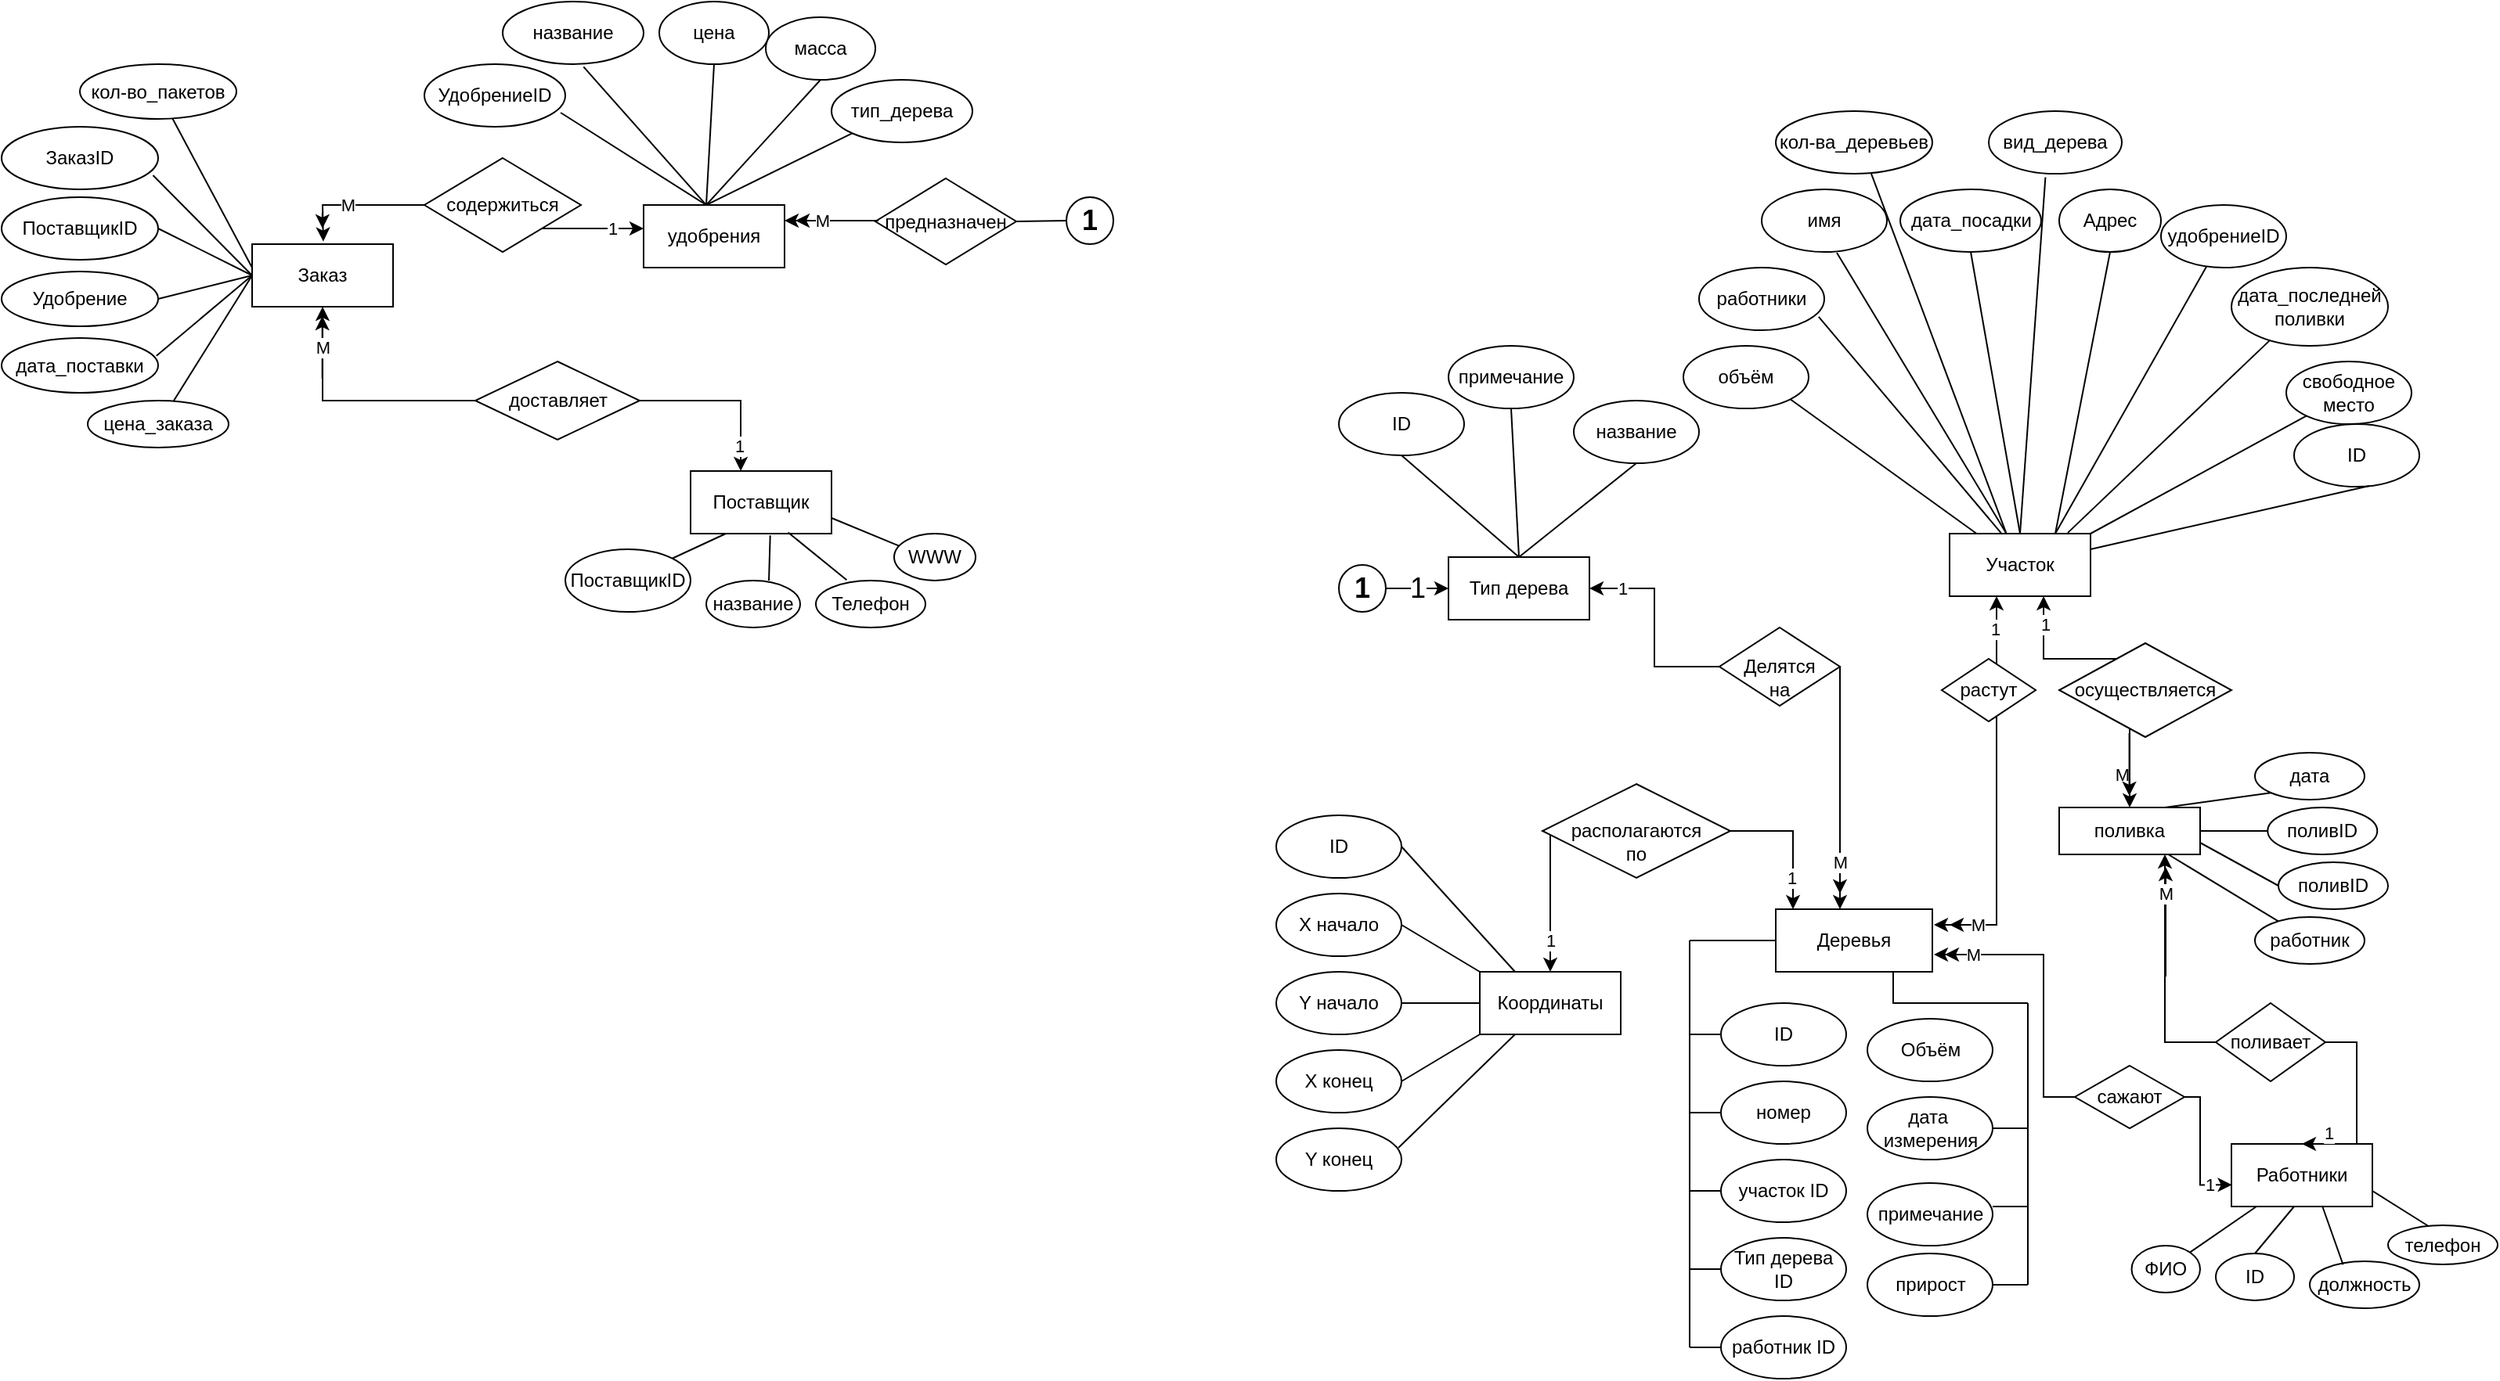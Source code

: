 <mxfile version="20.3.0" type="device"><diagram id="pQHki1JQrVEw2MxdKuMq" name="Страница 1"><mxGraphModel dx="3715" dy="2627" grid="1" gridSize="10" guides="1" tooltips="1" connect="1" arrows="1" fold="1" page="1" pageScale="1" pageWidth="827" pageHeight="1169" math="0" shadow="0"><root><mxCell id="0"/><mxCell id="1" parent="0"/><mxCell id="V11re3WxquBtGkc3StzP-1" value="Участок" style="rounded=0;whiteSpace=wrap;html=1;" parent="1" vertex="1"><mxGeometry x="454" y="-770" width="90" height="40" as="geometry"/></mxCell><mxCell id="V11re3WxquBtGkc3StzP-2" value="Деревья" style="rounded=0;whiteSpace=wrap;html=1;" parent="1" vertex="1"><mxGeometry x="343" y="-530" width="100" height="40" as="geometry"/></mxCell><mxCell id="V11re3WxquBtGkc3StzP-3" value="Работники" style="rounded=0;whiteSpace=wrap;html=1;" parent="1" vertex="1"><mxGeometry x="634" y="-380" width="90" height="40" as="geometry"/></mxCell><mxCell id="V11re3WxquBtGkc3StzP-5" value="Тип дерева" style="rounded=0;whiteSpace=wrap;html=1;" parent="1" vertex="1"><mxGeometry x="134" y="-755" width="90" height="40" as="geometry"/></mxCell><mxCell id="V11re3WxquBtGkc3StzP-6" value="Координаты" style="rounded=0;whiteSpace=wrap;html=1;" parent="1" vertex="1"><mxGeometry x="154" y="-490" width="90" height="40" as="geometry"/></mxCell><mxCell id="V11re3WxquBtGkc3StzP-7" value="ID" style="ellipse;whiteSpace=wrap;html=1;" parent="1" vertex="1"><mxGeometry x="64" y="-860" width="80" height="40" as="geometry"/></mxCell><mxCell id="V11re3WxquBtGkc3StzP-9" value="название" style="ellipse;whiteSpace=wrap;html=1;" parent="1" vertex="1"><mxGeometry x="214" y="-855" width="80" height="40" as="geometry"/></mxCell><mxCell id="V11re3WxquBtGkc3StzP-10" value="примечание" style="ellipse;whiteSpace=wrap;html=1;" parent="1" vertex="1"><mxGeometry x="134" y="-890" width="80" height="40" as="geometry"/></mxCell><mxCell id="V11re3WxquBtGkc3StzP-11" value="X конец" style="ellipse;whiteSpace=wrap;html=1;" parent="1" vertex="1"><mxGeometry x="24" y="-440" width="80" height="40" as="geometry"/></mxCell><mxCell id="V11re3WxquBtGkc3StzP-12" value="Y начало" style="ellipse;whiteSpace=wrap;html=1;" parent="1" vertex="1"><mxGeometry x="24" y="-490" width="80" height="40" as="geometry"/></mxCell><mxCell id="V11re3WxquBtGkc3StzP-13" value="X начало" style="ellipse;whiteSpace=wrap;html=1;" parent="1" vertex="1"><mxGeometry x="24" y="-540" width="80" height="40" as="geometry"/></mxCell><mxCell id="V11re3WxquBtGkc3StzP-14" value="ID" style="ellipse;whiteSpace=wrap;html=1;" parent="1" vertex="1"><mxGeometry x="24" y="-590" width="80" height="40" as="geometry"/></mxCell><mxCell id="V11re3WxquBtGkc3StzP-15" value="Y конец" style="ellipse;whiteSpace=wrap;html=1;" parent="1" vertex="1"><mxGeometry x="24" y="-390" width="80" height="40" as="geometry"/></mxCell><mxCell id="V11re3WxquBtGkc3StzP-16" value="ID" style="ellipse;whiteSpace=wrap;html=1;" parent="1" vertex="1"><mxGeometry x="308" y="-470" width="80" height="40" as="geometry"/></mxCell><mxCell id="V11re3WxquBtGkc3StzP-17" value="номер" style="ellipse;whiteSpace=wrap;html=1;" parent="1" vertex="1"><mxGeometry x="308" y="-420" width="80" height="40" as="geometry"/></mxCell><mxCell id="V11re3WxquBtGkc3StzP-18" value="участок ID" style="ellipse;whiteSpace=wrap;html=1;" parent="1" vertex="1"><mxGeometry x="308" y="-370" width="80" height="40" as="geometry"/></mxCell><mxCell id="V11re3WxquBtGkc3StzP-19" value="Тип дерева&lt;br&gt;ID" style="ellipse;whiteSpace=wrap;html=1;" parent="1" vertex="1"><mxGeometry x="308" y="-320" width="80" height="40" as="geometry"/></mxCell><mxCell id="V11re3WxquBtGkc3StzP-20" value="работник ID" style="ellipse;whiteSpace=wrap;html=1;" parent="1" vertex="1"><mxGeometry x="308" y="-270" width="80" height="40" as="geometry"/></mxCell><mxCell id="V11re3WxquBtGkc3StzP-21" value="Объём" style="ellipse;whiteSpace=wrap;html=1;" parent="1" vertex="1"><mxGeometry x="401.5" y="-460" width="80" height="40" as="geometry"/></mxCell><mxCell id="V11re3WxquBtGkc3StzP-22" value="дата&amp;nbsp;&lt;br&gt;измерения" style="ellipse;whiteSpace=wrap;html=1;" parent="1" vertex="1"><mxGeometry x="401.5" y="-410" width="80" height="40" as="geometry"/></mxCell><mxCell id="V11re3WxquBtGkc3StzP-24" value="прирост" style="ellipse;whiteSpace=wrap;html=1;" parent="1" vertex="1"><mxGeometry x="401.5" y="-310" width="80" height="40" as="geometry"/></mxCell><mxCell id="V11re3WxquBtGkc3StzP-25" value="примечание" style="ellipse;whiteSpace=wrap;html=1;" parent="1" vertex="1"><mxGeometry x="401.5" y="-355" width="80" height="40" as="geometry"/></mxCell><mxCell id="V11re3WxquBtGkc3StzP-26" value="ID" style="ellipse;whiteSpace=wrap;html=1;" parent="1" vertex="1"><mxGeometry x="674" y="-840" width="80" height="40" as="geometry"/></mxCell><mxCell id="V11re3WxquBtGkc3StzP-27" value="имя&lt;span style=&quot;color: rgba(0, 0, 0, 0); font-family: monospace; font-size: 0px; text-align: start;&quot;&gt;%3CmxGraphModel%3E%3Croot%3E%3CmxCell%20id%3D%220%22%2F%3E%3CmxCell%20id%3D%221%22%20parent%3D%220%22%2F%3E%3CmxCell%20id%3D%222%22%20value%3D%22%D0%BD%D0%B0%D0%B7%D0%B2%D0%B0%D0%BD%D0%B8%D0%B5%22%20style%3D%22ellipse%3BwhiteSpace%3Dwrap%3Bhtml%3D1%3B%22%20vertex%3D%221%22%20parent%3D%221%22%3E%3CmxGeometry%20x%3D%22-30%22%20y%3D%22130%22%20width%3D%2280%22%20height%3D%2240%22%20as%3D%22geometry%22%2F%3E%3C%2FmxCell%3E%3C%2Froot%3E%3C%2FmxGraphModel%3E&lt;/span&gt;" style="ellipse;whiteSpace=wrap;html=1;" parent="1" vertex="1"><mxGeometry x="334" y="-990" width="80" height="40" as="geometry"/></mxCell><mxCell id="V11re3WxquBtGkc3StzP-28" value="Адрес" style="ellipse;whiteSpace=wrap;html=1;" parent="1" vertex="1"><mxGeometry x="524" y="-990" width="65" height="40" as="geometry"/></mxCell><mxCell id="V11re3WxquBtGkc3StzP-29" value="свободное место" style="ellipse;whiteSpace=wrap;html=1;" parent="1" vertex="1"><mxGeometry x="669" y="-880" width="80" height="40" as="geometry"/></mxCell><mxCell id="V11re3WxquBtGkc3StzP-30" value="ID" style="ellipse;whiteSpace=wrap;html=1;" parent="1" vertex="1"><mxGeometry x="624" y="-310" width="50" height="30" as="geometry"/></mxCell><mxCell id="V11re3WxquBtGkc3StzP-31" value="ФИО" style="ellipse;whiteSpace=wrap;html=1;" parent="1" vertex="1"><mxGeometry x="570.25" y="-315" width="43.75" height="30" as="geometry"/></mxCell><mxCell id="V11re3WxquBtGkc3StzP-32" value="должность" style="ellipse;whiteSpace=wrap;html=1;" parent="1" vertex="1"><mxGeometry x="684" y="-305" width="70" height="30" as="geometry"/></mxCell><mxCell id="V11re3WxquBtGkc3StzP-33" value="телефон" style="ellipse;whiteSpace=wrap;html=1;" parent="1" vertex="1"><mxGeometry x="734" y="-328" width="70" height="25" as="geometry"/></mxCell><mxCell id="V11re3WxquBtGkc3StzP-49" value="" style="endArrow=none;html=1;rounded=0;exitX=1;exitY=0;exitDx=0;exitDy=0;" parent="1" source="V11re3WxquBtGkc3StzP-1" target="V11re3WxquBtGkc3StzP-29" edge="1"><mxGeometry width="50" height="50" relative="1" as="geometry"><mxPoint x="554" y="-540" as="sourcePoint"/><mxPoint x="604" y="-590" as="targetPoint"/></mxGeometry></mxCell><mxCell id="V11re3WxquBtGkc3StzP-52" value="" style="endArrow=none;html=1;rounded=0;exitX=0.75;exitY=0;exitDx=0;exitDy=0;entryX=0.5;entryY=1;entryDx=0;entryDy=0;" parent="1" source="V11re3WxquBtGkc3StzP-1" target="V11re3WxquBtGkc3StzP-28" edge="1"><mxGeometry width="50" height="50" relative="1" as="geometry"><mxPoint x="554" y="-740" as="sourcePoint"/><mxPoint x="622.37" y="-793.176" as="targetPoint"/></mxGeometry></mxCell><mxCell id="V11re3WxquBtGkc3StzP-53" value="" style="endArrow=none;html=1;rounded=0;exitX=0.6;exitY=1.013;exitDx=0;exitDy=0;exitPerimeter=0;entryX=0.4;entryY=-0.012;entryDx=0;entryDy=0;entryPerimeter=0;" parent="1" source="V11re3WxquBtGkc3StzP-27" target="V11re3WxquBtGkc3StzP-1" edge="1"><mxGeometry width="50" height="50" relative="1" as="geometry"><mxPoint x="564" y="-730" as="sourcePoint"/><mxPoint x="632.37" y="-783.176" as="targetPoint"/></mxGeometry></mxCell><mxCell id="V11re3WxquBtGkc3StzP-54" value="" style="endArrow=none;html=1;rounded=0;exitX=0.6;exitY=0.988;exitDx=0;exitDy=0;entryX=1;entryY=0.25;entryDx=0;entryDy=0;exitPerimeter=0;" parent="1" source="V11re3WxquBtGkc3StzP-26" target="V11re3WxquBtGkc3StzP-1" edge="1"><mxGeometry width="50" height="50" relative="1" as="geometry"><mxPoint x="574" y="-720" as="sourcePoint"/><mxPoint x="642.37" y="-773.176" as="targetPoint"/></mxGeometry></mxCell><mxCell id="V11re3WxquBtGkc3StzP-55" value="" style="endArrow=none;html=1;rounded=0;exitX=0.5;exitY=1;exitDx=0;exitDy=0;entryX=0.5;entryY=0;entryDx=0;entryDy=0;" parent="1" source="V11re3WxquBtGkc3StzP-7" target="V11re3WxquBtGkc3StzP-5" edge="1"><mxGeometry width="50" height="50" relative="1" as="geometry"><mxPoint x="584" y="-710" as="sourcePoint"/><mxPoint x="652.37" y="-763.176" as="targetPoint"/></mxGeometry></mxCell><mxCell id="V11re3WxquBtGkc3StzP-56" value="" style="endArrow=none;html=1;rounded=0;exitX=0.5;exitY=1;exitDx=0;exitDy=0;entryX=0.5;entryY=0;entryDx=0;entryDy=0;" parent="1" source="V11re3WxquBtGkc3StzP-9" target="V11re3WxquBtGkc3StzP-5" edge="1"><mxGeometry width="50" height="50" relative="1" as="geometry"><mxPoint x="114" y="-710" as="sourcePoint"/><mxPoint x="164" y="-760" as="targetPoint"/></mxGeometry></mxCell><mxCell id="V11re3WxquBtGkc3StzP-57" value="" style="endArrow=none;html=1;rounded=0;entryX=0.5;entryY=0;entryDx=0;entryDy=0;exitX=0.5;exitY=1;exitDx=0;exitDy=0;" parent="1" source="V11re3WxquBtGkc3StzP-10" target="V11re3WxquBtGkc3StzP-5" edge="1"><mxGeometry width="50" height="50" relative="1" as="geometry"><mxPoint x="104" y="-670" as="sourcePoint"/><mxPoint x="154" y="-720" as="targetPoint"/></mxGeometry></mxCell><mxCell id="V11re3WxquBtGkc3StzP-58" value="" style="endArrow=none;html=1;rounded=0;entryX=1;entryY=0.5;entryDx=0;entryDy=0;exitX=0.25;exitY=0;exitDx=0;exitDy=0;" parent="1" source="V11re3WxquBtGkc3StzP-6" target="V11re3WxquBtGkc3StzP-14" edge="1"><mxGeometry width="50" height="50" relative="1" as="geometry"><mxPoint x="124" y="-500" as="sourcePoint"/><mxPoint x="174" y="-550" as="targetPoint"/></mxGeometry></mxCell><mxCell id="V11re3WxquBtGkc3StzP-59" value="" style="endArrow=none;html=1;rounded=0;entryX=0;entryY=0;entryDx=0;entryDy=0;exitX=1;exitY=0.5;exitDx=0;exitDy=0;" parent="1" source="V11re3WxquBtGkc3StzP-13" target="V11re3WxquBtGkc3StzP-6" edge="1"><mxGeometry width="50" height="50" relative="1" as="geometry"><mxPoint x="104" y="-450" as="sourcePoint"/><mxPoint x="154" y="-500" as="targetPoint"/></mxGeometry></mxCell><mxCell id="V11re3WxquBtGkc3StzP-60" value="" style="endArrow=none;html=1;rounded=0;entryX=0;entryY=0.5;entryDx=0;entryDy=0;exitX=1;exitY=0.5;exitDx=0;exitDy=0;" parent="1" source="V11re3WxquBtGkc3StzP-12" target="V11re3WxquBtGkc3StzP-6" edge="1"><mxGeometry width="50" height="50" relative="1" as="geometry"><mxPoint x="94" y="-420" as="sourcePoint"/><mxPoint x="144" y="-470" as="targetPoint"/></mxGeometry></mxCell><mxCell id="V11re3WxquBtGkc3StzP-61" value="" style="endArrow=none;html=1;rounded=0;entryX=0;entryY=1;entryDx=0;entryDy=0;entryPerimeter=0;exitX=1;exitY=0.5;exitDx=0;exitDy=0;" parent="1" source="V11re3WxquBtGkc3StzP-11" target="V11re3WxquBtGkc3StzP-6" edge="1"><mxGeometry width="50" height="50" relative="1" as="geometry"><mxPoint x="114" y="-400" as="sourcePoint"/><mxPoint x="164" y="-450" as="targetPoint"/></mxGeometry></mxCell><mxCell id="V11re3WxquBtGkc3StzP-62" value="" style="endArrow=none;html=1;rounded=0;entryX=0.25;entryY=1;entryDx=0;entryDy=0;exitX=0.975;exitY=0.313;exitDx=0;exitDy=0;exitPerimeter=0;" parent="1" source="V11re3WxquBtGkc3StzP-15" target="V11re3WxquBtGkc3StzP-6" edge="1"><mxGeometry width="50" height="50" relative="1" as="geometry"><mxPoint x="164" y="-330" as="sourcePoint"/><mxPoint x="214" y="-380" as="targetPoint"/></mxGeometry></mxCell><mxCell id="V11re3WxquBtGkc3StzP-63" value="" style="endArrow=none;html=1;rounded=0;entryX=0;entryY=0.5;entryDx=0;entryDy=0;" parent="1" target="V11re3WxquBtGkc3StzP-2" edge="1"><mxGeometry width="50" height="50" relative="1" as="geometry"><mxPoint x="288" y="-510" as="sourcePoint"/><mxPoint x="408" y="-490" as="targetPoint"/></mxGeometry></mxCell><mxCell id="V11re3WxquBtGkc3StzP-64" value="" style="endArrow=none;html=1;rounded=0;" parent="1" edge="1"><mxGeometry width="50" height="50" relative="1" as="geometry"><mxPoint x="288" y="-510" as="sourcePoint"/><mxPoint x="288" y="-250" as="targetPoint"/></mxGeometry></mxCell><mxCell id="V11re3WxquBtGkc3StzP-65" value="" style="endArrow=none;html=1;rounded=0;entryX=0;entryY=0.5;entryDx=0;entryDy=0;" parent="1" target="V11re3WxquBtGkc3StzP-20" edge="1"><mxGeometry width="50" height="50" relative="1" as="geometry"><mxPoint x="288" y="-250" as="sourcePoint"/><mxPoint x="348" y="-300" as="targetPoint"/></mxGeometry></mxCell><mxCell id="V11re3WxquBtGkc3StzP-66" value="" style="endArrow=none;html=1;rounded=0;entryX=0;entryY=0.5;entryDx=0;entryDy=0;" parent="1" target="V11re3WxquBtGkc3StzP-19" edge="1"><mxGeometry width="50" height="50" relative="1" as="geometry"><mxPoint x="288" y="-300" as="sourcePoint"/><mxPoint x="318" y="-240" as="targetPoint"/></mxGeometry></mxCell><mxCell id="V11re3WxquBtGkc3StzP-67" value="" style="endArrow=none;html=1;rounded=0;exitX=0;exitY=0.5;exitDx=0;exitDy=0;" parent="1" source="V11re3WxquBtGkc3StzP-18" edge="1"><mxGeometry width="50" height="50" relative="1" as="geometry"><mxPoint x="308" y="-230" as="sourcePoint"/><mxPoint x="288" y="-350" as="targetPoint"/></mxGeometry></mxCell><mxCell id="V11re3WxquBtGkc3StzP-68" value="" style="endArrow=none;html=1;rounded=0;exitX=0;exitY=0.5;exitDx=0;exitDy=0;" parent="1" source="V11re3WxquBtGkc3StzP-17" edge="1"><mxGeometry width="50" height="50" relative="1" as="geometry"><mxPoint x="318" y="-220" as="sourcePoint"/><mxPoint x="288" y="-400" as="targetPoint"/></mxGeometry></mxCell><mxCell id="V11re3WxquBtGkc3StzP-69" value="" style="endArrow=none;html=1;rounded=0;entryX=0;entryY=0.5;entryDx=0;entryDy=0;" parent="1" target="V11re3WxquBtGkc3StzP-16" edge="1"><mxGeometry width="50" height="50" relative="1" as="geometry"><mxPoint x="288" y="-450" as="sourcePoint"/><mxPoint x="328" y="-460" as="targetPoint"/></mxGeometry></mxCell><mxCell id="V11re3WxquBtGkc3StzP-70" value="" style="endArrow=none;html=1;rounded=0;exitX=0.75;exitY=1;exitDx=0;exitDy=0;" parent="1" source="V11re3WxquBtGkc3StzP-2" edge="1"><mxGeometry width="50" height="50" relative="1" as="geometry"><mxPoint x="414" y="-480" as="sourcePoint"/><mxPoint x="504" y="-470" as="targetPoint"/><Array as="points"><mxPoint x="418" y="-470"/></Array></mxGeometry></mxCell><mxCell id="V11re3WxquBtGkc3StzP-72" value="" style="endArrow=none;html=1;rounded=0;exitX=1;exitY=0.5;exitDx=0;exitDy=0;" parent="1" source="V11re3WxquBtGkc3StzP-24" edge="1"><mxGeometry width="50" height="50" relative="1" as="geometry"><mxPoint x="296.5" y="-280" as="sourcePoint"/><mxPoint x="504" y="-290" as="targetPoint"/></mxGeometry></mxCell><mxCell id="V11re3WxquBtGkc3StzP-73" value="" style="endArrow=none;html=1;rounded=0;exitX=1;exitY=0.5;exitDx=0;exitDy=0;" parent="1" edge="1"><mxGeometry width="50" height="50" relative="1" as="geometry"><mxPoint x="481.5" y="-340" as="sourcePoint"/><mxPoint x="504" y="-340" as="targetPoint"/></mxGeometry></mxCell><mxCell id="V11re3WxquBtGkc3StzP-74" value="" style="endArrow=none;html=1;rounded=0;" parent="1" edge="1"><mxGeometry width="50" height="50" relative="1" as="geometry"><mxPoint x="504" y="-390" as="sourcePoint"/><mxPoint x="481.5" y="-390" as="targetPoint"/></mxGeometry></mxCell><mxCell id="V11re3WxquBtGkc3StzP-85" style="edgeStyle=orthogonalEdgeStyle;rounded=0;orthogonalLoop=1;jettySize=auto;html=1;entryX=0.5;entryY=0;entryDx=0;entryDy=0;exitX=0;exitY=0.5;exitDx=0;exitDy=0;" parent="1" source="V11re3WxquBtGkc3StzP-81" target="V11re3WxquBtGkc3StzP-6" edge="1"><mxGeometry relative="1" as="geometry"><Array as="points"><mxPoint x="199" y="-580"/></Array></mxGeometry></mxCell><mxCell id="V11re3WxquBtGkc3StzP-96" value="1" style="edgeLabel;html=1;align=center;verticalAlign=middle;resizable=0;points=[];" parent="V11re3WxquBtGkc3StzP-85" vertex="1" connectable="0"><mxGeometry x="0.687" y="-1" relative="1" as="geometry"><mxPoint x="1" y="-5" as="offset"/></mxGeometry></mxCell><mxCell id="V11re3WxquBtGkc3StzP-127" style="edgeStyle=orthogonalEdgeStyle;rounded=0;orthogonalLoop=1;jettySize=auto;html=1;" parent="1" source="V11re3WxquBtGkc3StzP-81" edge="1"><mxGeometry relative="1" as="geometry"><mxPoint x="354" y="-530" as="targetPoint"/><Array as="points"><mxPoint x="354" y="-580"/></Array></mxGeometry></mxCell><mxCell id="1dlID9hLN7HXTmYdwDHs-1" value="1" style="edgeLabel;html=1;align=center;verticalAlign=middle;resizable=0;points=[];" parent="V11re3WxquBtGkc3StzP-127" vertex="1" connectable="0"><mxGeometry x="0.644" y="-1" relative="1" as="geometry"><mxPoint y="-4" as="offset"/></mxGeometry></mxCell><mxCell id="V11re3WxquBtGkc3StzP-81" value="&lt;div style=&quot;&quot;&gt;&lt;span style=&quot;background-color: initial;&quot;&gt;&lt;br&gt;&lt;/span&gt;&lt;/div&gt;&lt;div style=&quot;&quot;&gt;&lt;span style=&quot;background-color: initial;&quot;&gt;располагаются&lt;/span&gt;&lt;/div&gt;&lt;div style=&quot;&quot;&gt;&lt;span style=&quot;background-color: initial;&quot;&gt;по&lt;/span&gt;&lt;/div&gt;" style="rhombus;whiteSpace=wrap;html=1;align=center;" parent="1" vertex="1"><mxGeometry x="194" y="-610" width="120" height="60" as="geometry"/></mxCell><mxCell id="V11re3WxquBtGkc3StzP-97" style="edgeStyle=orthogonalEdgeStyle;rounded=0;orthogonalLoop=1;jettySize=auto;html=1;entryX=1;entryY=0.5;entryDx=0;entryDy=0;" parent="1" source="V11re3WxquBtGkc3StzP-82" target="V11re3WxquBtGkc3StzP-5" edge="1"><mxGeometry relative="1" as="geometry"/></mxCell><mxCell id="V11re3WxquBtGkc3StzP-103" value="1" style="edgeLabel;html=1;align=center;verticalAlign=middle;resizable=0;points=[];" parent="V11re3WxquBtGkc3StzP-97" vertex="1" connectable="0"><mxGeometry x="0.844" y="1" relative="1" as="geometry"><mxPoint x="10" y="-1" as="offset"/></mxGeometry></mxCell><mxCell id="V11re3WxquBtGkc3StzP-98" style="edgeStyle=orthogonalEdgeStyle;rounded=0;orthogonalLoop=1;jettySize=auto;html=1;exitX=1;exitY=0.5;exitDx=0;exitDy=0;" parent="1" source="V11re3WxquBtGkc3StzP-82" edge="1"><mxGeometry relative="1" as="geometry"><mxPoint x="384" y="-530" as="targetPoint"/><Array as="points"><mxPoint x="384" y="-640"/><mxPoint x="384" y="-640"/></Array></mxGeometry></mxCell><mxCell id="V11re3WxquBtGkc3StzP-82" value="&lt;br&gt;Делятся&lt;br&gt;на" style="rhombus;whiteSpace=wrap;html=1;" parent="1" vertex="1"><mxGeometry x="307" y="-710" width="77" height="50" as="geometry"/></mxCell><mxCell id="V11re3WxquBtGkc3StzP-101" style="edgeStyle=orthogonalEdgeStyle;rounded=0;orthogonalLoop=1;jettySize=auto;html=1;" parent="1" source="V11re3WxquBtGkc3StzP-83" edge="1"><mxGeometry relative="1" as="geometry"><mxPoint x="444" y="-520" as="targetPoint"/><Array as="points"><mxPoint x="484" y="-520"/></Array></mxGeometry></mxCell><mxCell id="V11re3WxquBtGkc3StzP-107" style="edgeStyle=orthogonalEdgeStyle;rounded=0;orthogonalLoop=1;jettySize=auto;html=1;" parent="1" source="V11re3WxquBtGkc3StzP-83" edge="1"><mxGeometry relative="1" as="geometry"><mxPoint x="484" y="-730" as="targetPoint"/><Array as="points"><mxPoint x="484" y="-690"/><mxPoint x="484" y="-690"/></Array></mxGeometry></mxCell><mxCell id="V11re3WxquBtGkc3StzP-108" value="1" style="edgeLabel;html=1;align=center;verticalAlign=middle;resizable=0;points=[];" parent="V11re3WxquBtGkc3StzP-107" vertex="1" connectable="0"><mxGeometry x="0.608" y="-1" relative="1" as="geometry"><mxPoint x="-2" y="12" as="offset"/></mxGeometry></mxCell><mxCell id="V11re3WxquBtGkc3StzP-83" value="растут" style="rhombus;whiteSpace=wrap;html=1;" parent="1" vertex="1"><mxGeometry x="449" y="-690" width="60" height="40" as="geometry"/></mxCell><mxCell id="V11re3WxquBtGkc3StzP-109" style="edgeStyle=orthogonalEdgeStyle;rounded=0;orthogonalLoop=1;jettySize=auto;html=1;startArrow=none;" parent="1" source="V11re3WxquBtGkc3StzP-84" edge="1"><mxGeometry relative="1" as="geometry"><mxPoint x="444" y="-501" as="targetPoint"/><Array as="points"><mxPoint x="514" y="-410"/><mxPoint x="514" y="-501"/></Array><mxPoint x="569" y="-368.143" as="sourcePoint"/></mxGeometry></mxCell><mxCell id="V11re3WxquBtGkc3StzP-99" value="" style="endArrow=classic;html=1;rounded=0;" parent="1" edge="1"><mxGeometry width="50" height="50" relative="1" as="geometry"><mxPoint x="384" y="-600" as="sourcePoint"/><mxPoint x="384" y="-540" as="targetPoint"/></mxGeometry></mxCell><mxCell id="V11re3WxquBtGkc3StzP-100" value="M" style="edgeLabel;html=1;align=center;verticalAlign=middle;resizable=0;points=[];" parent="V11re3WxquBtGkc3StzP-99" vertex="1" connectable="0"><mxGeometry x="0.283" relative="1" as="geometry"><mxPoint y="1" as="offset"/></mxGeometry></mxCell><mxCell id="V11re3WxquBtGkc3StzP-104" value="" style="endArrow=classic;html=1;rounded=0;" parent="1" edge="1"><mxGeometry width="50" height="50" relative="1" as="geometry"><mxPoint x="474" y="-520" as="sourcePoint"/><mxPoint x="454" y="-520" as="targetPoint"/></mxGeometry></mxCell><mxCell id="V11re3WxquBtGkc3StzP-105" value="М" style="edgeLabel;html=1;align=center;verticalAlign=middle;resizable=0;points=[];" parent="V11re3WxquBtGkc3StzP-104" vertex="1" connectable="0"><mxGeometry x="-0.8" relative="1" as="geometry"><mxPoint as="offset"/></mxGeometry></mxCell><mxCell id="V11re3WxquBtGkc3StzP-110" value="" style="endArrow=classic;html=1;rounded=0;" parent="1" edge="1"><mxGeometry width="50" height="50" relative="1" as="geometry"><mxPoint x="511" y="-501" as="sourcePoint"/><mxPoint x="451" y="-501" as="targetPoint"/></mxGeometry></mxCell><mxCell id="V11re3WxquBtGkc3StzP-111" value="М" style="edgeLabel;html=1;align=center;verticalAlign=middle;resizable=0;points=[];" parent="V11re3WxquBtGkc3StzP-110" vertex="1" connectable="0"><mxGeometry x="0.4" y="3" relative="1" as="geometry"><mxPoint y="-3" as="offset"/></mxGeometry></mxCell><mxCell id="V11re3WxquBtGkc3StzP-130" value="" style="endArrow=none;html=1;rounded=0;" parent="1" edge="1"><mxGeometry width="50" height="50" relative="1" as="geometry"><mxPoint x="504" y="-290" as="sourcePoint"/><mxPoint x="504" y="-470" as="targetPoint"/></mxGeometry></mxCell><mxCell id="1dlID9hLN7HXTmYdwDHs-73" value="дата_последней&lt;br&gt;поливки" style="ellipse;whiteSpace=wrap;html=1;" parent="1" vertex="1"><mxGeometry x="634" y="-940" width="100" height="50" as="geometry"/></mxCell><mxCell id="1dlID9hLN7HXTmYdwDHs-74" value="" style="endArrow=none;html=1;rounded=0;entryX=0.247;entryY=0.926;entryDx=0;entryDy=0;entryPerimeter=0;exitX=0.839;exitY=-0.014;exitDx=0;exitDy=0;exitPerimeter=0;" parent="1" source="V11re3WxquBtGkc3StzP-1" target="1dlID9hLN7HXTmYdwDHs-73" edge="1"><mxGeometry width="50" height="50" relative="1" as="geometry"><mxPoint x="584" y="-780" as="sourcePoint"/><mxPoint x="634" y="-830" as="targetPoint"/></mxGeometry></mxCell><mxCell id="1dlID9hLN7HXTmYdwDHs-76" value="дата_посадки" style="ellipse;whiteSpace=wrap;html=1;" parent="1" vertex="1"><mxGeometry x="422.5" y="-990" width="90" height="40" as="geometry"/></mxCell><mxCell id="1dlID9hLN7HXTmYdwDHs-77" value="" style="endArrow=none;html=1;rounded=0;entryX=0.5;entryY=1;entryDx=0;entryDy=0;exitX=0.5;exitY=0;exitDx=0;exitDy=0;" parent="1" source="V11re3WxquBtGkc3StzP-1" target="1dlID9hLN7HXTmYdwDHs-76" edge="1"><mxGeometry width="50" height="50" relative="1" as="geometry"><mxPoint x="494" y="-780" as="sourcePoint"/><mxPoint x="534" y="-880" as="targetPoint"/></mxGeometry></mxCell><mxCell id="1dlID9hLN7HXTmYdwDHs-78" value="вид_дерева" style="ellipse;whiteSpace=wrap;html=1;" parent="1" vertex="1"><mxGeometry x="479" y="-1040" width="85" height="40" as="geometry"/></mxCell><mxCell id="1dlID9hLN7HXTmYdwDHs-79" value="" style="endArrow=none;html=1;rounded=0;exitX=0.426;exitY=1.057;exitDx=0;exitDy=0;exitPerimeter=0;entryX=0.5;entryY=0;entryDx=0;entryDy=0;" parent="1" source="1dlID9hLN7HXTmYdwDHs-78" target="V11re3WxquBtGkc3StzP-1" edge="1"><mxGeometry width="50" height="50" relative="1" as="geometry"><mxPoint x="394" y="-820" as="sourcePoint"/><mxPoint x="444" y="-870" as="targetPoint"/></mxGeometry></mxCell><mxCell id="1dlID9hLN7HXTmYdwDHs-80" value="удобрениеID" style="ellipse;whiteSpace=wrap;html=1;" parent="1" vertex="1"><mxGeometry x="589" y="-980" width="80" height="40" as="geometry"/></mxCell><mxCell id="1dlID9hLN7HXTmYdwDHs-81" value="" style="endArrow=none;html=1;rounded=0;exitX=0.75;exitY=0;exitDx=0;exitDy=0;" parent="1" source="V11re3WxquBtGkc3StzP-1" target="1dlID9hLN7HXTmYdwDHs-80" edge="1"><mxGeometry width="50" height="50" relative="1" as="geometry"><mxPoint x="374" y="-770" as="sourcePoint"/><mxPoint x="424" y="-820" as="targetPoint"/></mxGeometry></mxCell><mxCell id="1dlID9hLN7HXTmYdwDHs-82" value="кол-ва_деревьев" style="ellipse;whiteSpace=wrap;html=1;" parent="1" vertex="1"><mxGeometry x="343" y="-1040" width="100" height="40" as="geometry"/></mxCell><mxCell id="1dlID9hLN7HXTmYdwDHs-83" value="" style="endArrow=none;html=1;rounded=0;exitX=0.405;exitY=0.011;exitDx=0;exitDy=0;exitPerimeter=0;" parent="1" source="V11re3WxquBtGkc3StzP-1" edge="1"><mxGeometry width="50" height="50" relative="1" as="geometry"><mxPoint x="424" y="-840" as="sourcePoint"/><mxPoint x="404" y="-1000" as="targetPoint"/></mxGeometry></mxCell><mxCell id="1dlID9hLN7HXTmYdwDHs-84" value="работники" style="ellipse;whiteSpace=wrap;html=1;" parent="1" vertex="1"><mxGeometry x="294" y="-940" width="80" height="40" as="geometry"/></mxCell><mxCell id="1dlID9hLN7HXTmYdwDHs-85" value="объём" style="ellipse;whiteSpace=wrap;html=1;" parent="1" vertex="1"><mxGeometry x="284" y="-890" width="80" height="40" as="geometry"/></mxCell><mxCell id="1dlID9hLN7HXTmYdwDHs-86" value="" style="endArrow=none;html=1;rounded=0;entryX=0.955;entryY=0.785;entryDx=0;entryDy=0;entryPerimeter=0;exitX=0.373;exitY=0.011;exitDx=0;exitDy=0;exitPerimeter=0;" parent="1" source="V11re3WxquBtGkc3StzP-1" target="1dlID9hLN7HXTmYdwDHs-84" edge="1"><mxGeometry width="50" height="50" relative="1" as="geometry"><mxPoint x="394" y="-800" as="sourcePoint"/><mxPoint x="444" y="-850" as="targetPoint"/></mxGeometry></mxCell><mxCell id="1dlID9hLN7HXTmYdwDHs-87" value="" style="endArrow=none;html=1;rounded=0;entryX=1;entryY=1;entryDx=0;entryDy=0;" parent="1" source="V11re3WxquBtGkc3StzP-1" target="1dlID9hLN7HXTmYdwDHs-85" edge="1"><mxGeometry width="50" height="50" relative="1" as="geometry"><mxPoint x="404" y="-760" as="sourcePoint"/><mxPoint x="454" y="-810" as="targetPoint"/></mxGeometry></mxCell><mxCell id="1dlID9hLN7HXTmYdwDHs-88" value="поливка" style="rounded=0;whiteSpace=wrap;html=1;" parent="1" vertex="1"><mxGeometry x="524" y="-595" width="90" height="30" as="geometry"/></mxCell><mxCell id="1dlID9hLN7HXTmYdwDHs-91" value="поливID" style="ellipse;whiteSpace=wrap;html=1;" parent="1" vertex="1"><mxGeometry x="657.13" y="-595" width="70" height="30" as="geometry"/></mxCell><mxCell id="1dlID9hLN7HXTmYdwDHs-92" value="дата" style="ellipse;whiteSpace=wrap;html=1;" parent="1" vertex="1"><mxGeometry x="649" y="-630" width="70" height="30" as="geometry"/></mxCell><mxCell id="1dlID9hLN7HXTmYdwDHs-93" value="поливID" style="ellipse;whiteSpace=wrap;html=1;" parent="1" vertex="1"><mxGeometry x="664" y="-560" width="70" height="30" as="geometry"/></mxCell><mxCell id="1dlID9hLN7HXTmYdwDHs-94" value="работник" style="ellipse;whiteSpace=wrap;html=1;" parent="1" vertex="1"><mxGeometry x="649" y="-525" width="70" height="30" as="geometry"/></mxCell><mxCell id="1dlID9hLN7HXTmYdwDHs-96" style="edgeStyle=orthogonalEdgeStyle;rounded=0;orthogonalLoop=1;jettySize=auto;html=1;entryX=0.5;entryY=0;entryDx=0;entryDy=0;" parent="1" source="1dlID9hLN7HXTmYdwDHs-95" target="1dlID9hLN7HXTmYdwDHs-88" edge="1"><mxGeometry relative="1" as="geometry"><Array as="points"><mxPoint x="569" y="-640"/><mxPoint x="569" y="-640"/></Array></mxGeometry></mxCell><mxCell id="1dlID9hLN7HXTmYdwDHs-97" value="M" style="edgeLabel;html=1;align=center;verticalAlign=middle;resizable=0;points=[];" parent="1dlID9hLN7HXTmYdwDHs-96" vertex="1" connectable="0"><mxGeometry x="0.233" relative="1" as="geometry"><mxPoint x="-5" y="-2" as="offset"/></mxGeometry></mxCell><mxCell id="1dlID9hLN7HXTmYdwDHs-99" style="edgeStyle=orthogonalEdgeStyle;rounded=0;orthogonalLoop=1;jettySize=auto;html=1;entryX=0.667;entryY=1;entryDx=0;entryDy=0;entryPerimeter=0;" parent="1" source="1dlID9hLN7HXTmYdwDHs-95" target="V11re3WxquBtGkc3StzP-1" edge="1"><mxGeometry relative="1" as="geometry"><Array as="points"><mxPoint x="514" y="-690"/></Array></mxGeometry></mxCell><mxCell id="1dlID9hLN7HXTmYdwDHs-100" value="1" style="edgeLabel;html=1;align=center;verticalAlign=middle;resizable=0;points=[];" parent="1dlID9hLN7HXTmYdwDHs-99" vertex="1" connectable="0"><mxGeometry x="0.579" y="-1" relative="1" as="geometry"><mxPoint as="offset"/></mxGeometry></mxCell><mxCell id="1dlID9hLN7HXTmYdwDHs-95" value="осуществляется" style="rhombus;whiteSpace=wrap;html=1;" parent="1" vertex="1"><mxGeometry x="524" y="-700" width="110" height="60" as="geometry"/></mxCell><mxCell id="1dlID9hLN7HXTmYdwDHs-98" value="" style="endArrow=classic;html=1;rounded=0;" parent="1" edge="1"><mxGeometry width="50" height="50" relative="1" as="geometry"><mxPoint x="568.78" y="-642.5" as="sourcePoint"/><mxPoint x="568.78" y="-602.5" as="targetPoint"/></mxGeometry></mxCell><mxCell id="1dlID9hLN7HXTmYdwDHs-102" value="" style="endArrow=none;html=1;rounded=0;" parent="1" source="1dlID9hLN7HXTmYdwDHs-94" target="1dlID9hLN7HXTmYdwDHs-88" edge="1"><mxGeometry width="50" height="50" relative="1" as="geometry"><mxPoint x="553.289" y="-385" as="sourcePoint"/><mxPoint x="604" y="-440" as="targetPoint"/></mxGeometry></mxCell><mxCell id="1dlID9hLN7HXTmYdwDHs-103" value="" style="endArrow=none;html=1;rounded=0;entryX=0;entryY=0.5;entryDx=0;entryDy=0;exitX=1;exitY=0.75;exitDx=0;exitDy=0;" parent="1" source="1dlID9hLN7HXTmYdwDHs-88" target="1dlID9hLN7HXTmYdwDHs-93" edge="1"><mxGeometry width="50" height="50" relative="1" as="geometry"><mxPoint x="604" y="-475" as="sourcePoint"/><mxPoint x="664" y="-480" as="targetPoint"/></mxGeometry></mxCell><mxCell id="1dlID9hLN7HXTmYdwDHs-104" value="" style="endArrow=none;html=1;rounded=0;entryX=0;entryY=1;entryDx=0;entryDy=0;exitX=0.75;exitY=0;exitDx=0;exitDy=0;" parent="1" source="1dlID9hLN7HXTmYdwDHs-88" target="1dlID9hLN7HXTmYdwDHs-92" edge="1"><mxGeometry width="50" height="50" relative="1" as="geometry"><mxPoint x="604" y="-515" as="sourcePoint"/><mxPoint x="674" y="-520" as="targetPoint"/></mxGeometry></mxCell><mxCell id="1dlID9hLN7HXTmYdwDHs-105" value="" style="endArrow=none;html=1;rounded=0;entryX=0;entryY=0.5;entryDx=0;entryDy=0;exitX=1;exitY=0.5;exitDx=0;exitDy=0;" parent="1" source="1dlID9hLN7HXTmYdwDHs-88" target="1dlID9hLN7HXTmYdwDHs-91" edge="1"><mxGeometry width="50" height="50" relative="1" as="geometry"><mxPoint x="604" y="-555" as="sourcePoint"/><mxPoint x="664" y="-560" as="targetPoint"/></mxGeometry></mxCell><mxCell id="1dlID9hLN7HXTmYdwDHs-107" style="edgeStyle=orthogonalEdgeStyle;rounded=0;orthogonalLoop=1;jettySize=auto;html=1;entryX=0.75;entryY=1;entryDx=0;entryDy=0;" parent="1" source="1dlID9hLN7HXTmYdwDHs-106" target="1dlID9hLN7HXTmYdwDHs-88" edge="1"><mxGeometry relative="1" as="geometry"><Array as="points"><mxPoint x="592" y="-445"/></Array></mxGeometry></mxCell><mxCell id="1dlID9hLN7HXTmYdwDHs-108" style="edgeStyle=orthogonalEdgeStyle;rounded=0;orthogonalLoop=1;jettySize=auto;html=1;entryX=0.5;entryY=0;entryDx=0;entryDy=0;" parent="1" source="1dlID9hLN7HXTmYdwDHs-106" target="V11re3WxquBtGkc3StzP-3" edge="1"><mxGeometry relative="1" as="geometry"><Array as="points"><mxPoint x="714" y="-445"/></Array></mxGeometry></mxCell><mxCell id="1dlID9hLN7HXTmYdwDHs-111" value="1" style="edgeLabel;html=1;align=center;verticalAlign=middle;resizable=0;points=[];" parent="1dlID9hLN7HXTmYdwDHs-108" vertex="1" connectable="0"><mxGeometry x="0.739" y="-1" relative="1" as="geometry"><mxPoint x="1" y="-6" as="offset"/></mxGeometry></mxCell><mxCell id="1dlID9hLN7HXTmYdwDHs-106" value="поливает" style="rhombus;whiteSpace=wrap;html=1;" parent="1" vertex="1"><mxGeometry x="624" y="-470" width="70" height="50" as="geometry"/></mxCell><mxCell id="1dlID9hLN7HXTmYdwDHs-109" value="" style="endArrow=classic;html=1;rounded=0;" parent="1" edge="1"><mxGeometry width="50" height="50" relative="1" as="geometry"><mxPoint x="592" y="-487" as="sourcePoint"/><mxPoint x="592" y="-557" as="targetPoint"/></mxGeometry></mxCell><mxCell id="1dlID9hLN7HXTmYdwDHs-110" value="M" style="edgeLabel;html=1;align=center;verticalAlign=middle;resizable=0;points=[];" parent="1dlID9hLN7HXTmYdwDHs-109" vertex="1" connectable="0"><mxGeometry x="0.527" relative="1" as="geometry"><mxPoint as="offset"/></mxGeometry></mxCell><mxCell id="9d8ytBZ-fzUsf5BhiUPV-4" style="edgeStyle=orthogonalEdgeStyle;rounded=0;orthogonalLoop=1;jettySize=auto;html=1;exitX=0.5;exitY=1;exitDx=0;exitDy=0;" parent="1" source="V11re3WxquBtGkc3StzP-32" target="V11re3WxquBtGkc3StzP-32" edge="1"><mxGeometry relative="1" as="geometry"/></mxCell><mxCell id="9d8ytBZ-fzUsf5BhiUPV-13" style="edgeStyle=orthogonalEdgeStyle;rounded=0;orthogonalLoop=1;jettySize=auto;html=1;entryX=0.003;entryY=0.654;entryDx=0;entryDy=0;entryPerimeter=0;" parent="1" source="V11re3WxquBtGkc3StzP-84" target="V11re3WxquBtGkc3StzP-3" edge="1"><mxGeometry relative="1" as="geometry"><Array as="points"><mxPoint x="614" y="-410"/><mxPoint x="614" y="-354"/></Array></mxGeometry></mxCell><mxCell id="9d8ytBZ-fzUsf5BhiUPV-14" value="1" style="edgeLabel;html=1;align=center;verticalAlign=middle;resizable=0;points=[];" parent="9d8ytBZ-fzUsf5BhiUPV-13" vertex="1" connectable="0"><mxGeometry x="0.663" relative="1" as="geometry"><mxPoint as="offset"/></mxGeometry></mxCell><mxCell id="V11re3WxquBtGkc3StzP-84" value="сажают" style="rhombus;whiteSpace=wrap;html=1;" parent="1" vertex="1"><mxGeometry x="534" y="-430" width="70" height="40" as="geometry"/></mxCell><mxCell id="9d8ytBZ-fzUsf5BhiUPV-16" value="" style="endArrow=none;html=1;rounded=0;exitX=1;exitY=0;exitDx=0;exitDy=0;" parent="1" source="V11re3WxquBtGkc3StzP-31" target="V11re3WxquBtGkc3StzP-3" edge="1"><mxGeometry width="50" height="50" relative="1" as="geometry"><mxPoint x="644" y="-290" as="sourcePoint"/><mxPoint x="694" y="-340" as="targetPoint"/></mxGeometry></mxCell><mxCell id="9d8ytBZ-fzUsf5BhiUPV-17" value="" style="endArrow=none;html=1;rounded=0;exitX=0.5;exitY=0;exitDx=0;exitDy=0;" parent="1" source="V11re3WxquBtGkc3StzP-30" edge="1"><mxGeometry width="50" height="50" relative="1" as="geometry"><mxPoint x="617.557" y="-300.631" as="sourcePoint"/><mxPoint x="674" y="-340" as="targetPoint"/></mxGeometry></mxCell><mxCell id="9d8ytBZ-fzUsf5BhiUPV-18" value="" style="endArrow=none;html=1;rounded=0;exitX=0.304;exitY=0.071;exitDx=0;exitDy=0;entryX=0.644;entryY=0.988;entryDx=0;entryDy=0;entryPerimeter=0;exitPerimeter=0;" parent="1" source="V11re3WxquBtGkc3StzP-32" target="V11re3WxquBtGkc3StzP-3" edge="1"><mxGeometry width="50" height="50" relative="1" as="geometry"><mxPoint x="627.557" y="-290.631" as="sourcePoint"/><mxPoint x="670.058" y="-320" as="targetPoint"/></mxGeometry></mxCell><mxCell id="9d8ytBZ-fzUsf5BhiUPV-19" value="" style="endArrow=none;html=1;rounded=0;exitX=0.365;exitY=0.015;exitDx=0;exitDy=0;entryX=1;entryY=0.75;entryDx=0;entryDy=0;exitPerimeter=0;" parent="1" source="V11re3WxquBtGkc3StzP-33" target="V11re3WxquBtGkc3StzP-3" edge="1"><mxGeometry width="50" height="50" relative="1" as="geometry"><mxPoint x="637.557" y="-280.631" as="sourcePoint"/><mxPoint x="680.058" y="-310" as="targetPoint"/></mxGeometry></mxCell><mxCell id="tUQAA50MY9aMc1VI6cPy-9" value="Поставщик" style="rounded=0;whiteSpace=wrap;html=1;" vertex="1" parent="1"><mxGeometry x="-350" y="-810" width="90" height="40" as="geometry"/></mxCell><mxCell id="tUQAA50MY9aMc1VI6cPy-10" value="ПоставщикID" style="ellipse;whiteSpace=wrap;html=1;" vertex="1" parent="1"><mxGeometry x="-430" y="-760" width="80" height="40" as="geometry"/></mxCell><mxCell id="tUQAA50MY9aMc1VI6cPy-11" value="название" style="ellipse;whiteSpace=wrap;html=1;" vertex="1" parent="1"><mxGeometry x="-340" y="-740" width="60" height="30" as="geometry"/></mxCell><mxCell id="tUQAA50MY9aMc1VI6cPy-12" value="Телефон" style="ellipse;whiteSpace=wrap;html=1;" vertex="1" parent="1"><mxGeometry x="-270" y="-740" width="70" height="30" as="geometry"/></mxCell><mxCell id="tUQAA50MY9aMc1VI6cPy-13" value="" style="endArrow=none;html=1;rounded=0;entryX=0.25;entryY=1;entryDx=0;entryDy=0;exitX=1;exitY=0;exitDx=0;exitDy=0;" edge="1" parent="1" source="tUQAA50MY9aMc1VI6cPy-10" target="tUQAA50MY9aMc1VI6cPy-9"><mxGeometry width="50" height="50" relative="1" as="geometry"><mxPoint x="-582.5" y="-617.5" as="sourcePoint"/><mxPoint x="-542.5" y="-607.5" as="targetPoint"/></mxGeometry></mxCell><mxCell id="tUQAA50MY9aMc1VI6cPy-14" value="" style="endArrow=none;html=1;rounded=0;exitX=0.667;exitY=0;exitDx=0;exitDy=0;entryX=0.565;entryY=1.029;entryDx=0;entryDy=0;entryPerimeter=0;exitPerimeter=0;" edge="1" parent="1" source="tUQAA50MY9aMc1VI6cPy-11" target="tUQAA50MY9aMc1VI6cPy-9"><mxGeometry width="50" height="50" relative="1" as="geometry"><mxPoint x="-592.5" y="-547.5" as="sourcePoint"/><mxPoint x="-542.5" y="-607.5" as="targetPoint"/></mxGeometry></mxCell><mxCell id="tUQAA50MY9aMc1VI6cPy-15" value="" style="endArrow=none;html=1;rounded=0;entryX=0.692;entryY=0.981;entryDx=0;entryDy=0;entryPerimeter=0;exitX=0.281;exitY=-0.011;exitDx=0;exitDy=0;exitPerimeter=0;" edge="1" parent="1" source="tUQAA50MY9aMc1VI6cPy-12" target="tUQAA50MY9aMc1VI6cPy-9"><mxGeometry width="50" height="50" relative="1" as="geometry"><mxPoint x="-582.5" y="-537.5" as="sourcePoint"/><mxPoint x="-532.5" y="-587.5" as="targetPoint"/></mxGeometry></mxCell><mxCell id="tUQAA50MY9aMc1VI6cPy-16" value="WWW" style="ellipse;whiteSpace=wrap;html=1;" vertex="1" parent="1"><mxGeometry x="-220" y="-770" width="52" height="30" as="geometry"/></mxCell><mxCell id="tUQAA50MY9aMc1VI6cPy-17" value="" style="endArrow=none;html=1;rounded=0;entryX=1;entryY=0.75;entryDx=0;entryDy=0;exitX=0.059;exitY=0.261;exitDx=0;exitDy=0;exitPerimeter=0;" edge="1" parent="1" source="tUQAA50MY9aMc1VI6cPy-16" target="tUQAA50MY9aMc1VI6cPy-9"><mxGeometry width="50" height="50" relative="1" as="geometry"><mxPoint x="-572.5" y="-527.5" as="sourcePoint"/><mxPoint x="-522.5" y="-577.5" as="targetPoint"/></mxGeometry></mxCell><mxCell id="tUQAA50MY9aMc1VI6cPy-18" value="Заказ" style="rounded=0;whiteSpace=wrap;html=1;" vertex="1" parent="1"><mxGeometry x="-630" y="-955" width="90" height="40" as="geometry"/></mxCell><mxCell id="tUQAA50MY9aMc1VI6cPy-19" value="ЗаказID" style="ellipse;whiteSpace=wrap;html=1;" vertex="1" parent="1"><mxGeometry x="-790" y="-1030" width="100" height="40" as="geometry"/></mxCell><mxCell id="tUQAA50MY9aMc1VI6cPy-20" value="ПоставщикID" style="ellipse;whiteSpace=wrap;html=1;" vertex="1" parent="1"><mxGeometry x="-790" y="-985" width="100" height="40" as="geometry"/></mxCell><mxCell id="tUQAA50MY9aMc1VI6cPy-21" value="Удобрение" style="ellipse;whiteSpace=wrap;html=1;" vertex="1" parent="1"><mxGeometry x="-790" y="-937.5" width="100" height="35" as="geometry"/></mxCell><mxCell id="tUQAA50MY9aMc1VI6cPy-22" value="" style="endArrow=none;html=1;rounded=0;exitX=0.967;exitY=0.775;exitDx=0;exitDy=0;exitPerimeter=0;" edge="1" parent="1" source="tUQAA50MY9aMc1VI6cPy-19"><mxGeometry width="50" height="50" relative="1" as="geometry"><mxPoint x="-670" y="-945" as="sourcePoint"/><mxPoint x="-630" y="-935.0" as="targetPoint"/></mxGeometry></mxCell><mxCell id="tUQAA50MY9aMc1VI6cPy-23" value="" style="endArrow=none;html=1;rounded=0;exitX=1;exitY=0.5;exitDx=0;exitDy=0;" edge="1" parent="1" source="tUQAA50MY9aMc1VI6cPy-20"><mxGeometry width="50" height="50" relative="1" as="geometry"><mxPoint x="-680" y="-875" as="sourcePoint"/><mxPoint x="-630" y="-935.0" as="targetPoint"/></mxGeometry></mxCell><mxCell id="tUQAA50MY9aMc1VI6cPy-24" value="" style="endArrow=none;html=1;rounded=0;entryX=0;entryY=0.5;entryDx=0;entryDy=0;exitX=1;exitY=0.5;exitDx=0;exitDy=0;" edge="1" parent="1" source="tUQAA50MY9aMc1VI6cPy-21" target="tUQAA50MY9aMc1VI6cPy-18"><mxGeometry width="50" height="50" relative="1" as="geometry"><mxPoint x="-670" y="-865" as="sourcePoint"/><mxPoint x="-620" y="-915" as="targetPoint"/></mxGeometry></mxCell><mxCell id="tUQAA50MY9aMc1VI6cPy-25" value="дата_поставки" style="ellipse;whiteSpace=wrap;html=1;" vertex="1" parent="1"><mxGeometry x="-790" y="-895" width="100" height="35" as="geometry"/></mxCell><mxCell id="tUQAA50MY9aMc1VI6cPy-26" value="" style="endArrow=none;html=1;rounded=0;entryX=0;entryY=0.5;entryDx=0;entryDy=0;exitX=0.989;exitY=0.325;exitDx=0;exitDy=0;exitPerimeter=0;" edge="1" parent="1" source="tUQAA50MY9aMc1VI6cPy-25" target="tUQAA50MY9aMc1VI6cPy-18"><mxGeometry width="50" height="50" relative="1" as="geometry"><mxPoint x="-660" y="-855" as="sourcePoint"/><mxPoint x="-610" y="-905" as="targetPoint"/></mxGeometry></mxCell><mxCell id="tUQAA50MY9aMc1VI6cPy-27" value="кол-во_пакетов" style="ellipse;whiteSpace=wrap;html=1;" vertex="1" parent="1"><mxGeometry x="-740" y="-1070" width="100" height="35" as="geometry"/></mxCell><mxCell id="tUQAA50MY9aMc1VI6cPy-28" value="" style="endArrow=none;html=1;rounded=0;" edge="1" parent="1" target="tUQAA50MY9aMc1VI6cPy-27"><mxGeometry width="50" height="50" relative="1" as="geometry"><mxPoint x="-630" y="-940.0" as="sourcePoint"/><mxPoint x="-600" y="-1030" as="targetPoint"/></mxGeometry></mxCell><mxCell id="tUQAA50MY9aMc1VI6cPy-29" value="цена_заказа" style="ellipse;whiteSpace=wrap;html=1;" vertex="1" parent="1"><mxGeometry x="-735" y="-855" width="90" height="30" as="geometry"/></mxCell><mxCell id="tUQAA50MY9aMc1VI6cPy-30" value="" style="endArrow=none;html=1;rounded=0;" edge="1" parent="1"><mxGeometry width="50" height="50" relative="1" as="geometry"><mxPoint x="-630" y="-935.0" as="sourcePoint"/><mxPoint x="-680" y="-855.0" as="targetPoint"/></mxGeometry></mxCell><mxCell id="tUQAA50MY9aMc1VI6cPy-31" style="edgeStyle=orthogonalEdgeStyle;rounded=0;orthogonalLoop=1;jettySize=auto;html=1;entryX=0.356;entryY=0;entryDx=0;entryDy=0;entryPerimeter=0;" edge="1" parent="1" source="tUQAA50MY9aMc1VI6cPy-34" target="tUQAA50MY9aMc1VI6cPy-9"><mxGeometry relative="1" as="geometry"/></mxCell><mxCell id="tUQAA50MY9aMc1VI6cPy-32" value="1" style="edgeLabel;html=1;align=center;verticalAlign=middle;resizable=0;points=[];" vertex="1" connectable="0" parent="tUQAA50MY9aMc1VI6cPy-31"><mxGeometry x="0.568" y="1" relative="1" as="geometry"><mxPoint x="-2" y="7" as="offset"/></mxGeometry></mxCell><mxCell id="tUQAA50MY9aMc1VI6cPy-33" style="edgeStyle=orthogonalEdgeStyle;rounded=0;orthogonalLoop=1;jettySize=auto;html=1;entryX=0.5;entryY=1;entryDx=0;entryDy=0;" edge="1" parent="1" source="tUQAA50MY9aMc1VI6cPy-34" target="tUQAA50MY9aMc1VI6cPy-18"><mxGeometry relative="1" as="geometry"/></mxCell><mxCell id="tUQAA50MY9aMc1VI6cPy-34" value="доставляет" style="rhombus;whiteSpace=wrap;html=1;" vertex="1" parent="1"><mxGeometry x="-487.5" y="-880" width="105" height="50" as="geometry"/></mxCell><mxCell id="tUQAA50MY9aMc1VI6cPy-35" value="" style="endArrow=classic;html=1;rounded=0;" edge="1" parent="1"><mxGeometry width="50" height="50" relative="1" as="geometry"><mxPoint x="-585.17" y="-869.0" as="sourcePoint"/><mxPoint x="-585.17" y="-909.0" as="targetPoint"/></mxGeometry></mxCell><mxCell id="tUQAA50MY9aMc1VI6cPy-36" value="M" style="edgeLabel;html=1;align=center;verticalAlign=middle;resizable=0;points=[];" vertex="1" connectable="0" parent="tUQAA50MY9aMc1VI6cPy-35"><mxGeometry x="0.253" relative="1" as="geometry"><mxPoint y="5" as="offset"/></mxGeometry></mxCell><mxCell id="tUQAA50MY9aMc1VI6cPy-37" value="удобрения" style="rounded=0;whiteSpace=wrap;html=1;" vertex="1" parent="1"><mxGeometry x="-380" y="-980" width="90" height="40" as="geometry"/></mxCell><mxCell id="tUQAA50MY9aMc1VI6cPy-38" value="УдобрениеID" style="ellipse;whiteSpace=wrap;html=1;" vertex="1" parent="1"><mxGeometry x="-520" y="-1070" width="90" height="40" as="geometry"/></mxCell><mxCell id="tUQAA50MY9aMc1VI6cPy-39" value="название" style="ellipse;whiteSpace=wrap;html=1;" vertex="1" parent="1"><mxGeometry x="-470" y="-1110" width="90" height="40" as="geometry"/></mxCell><mxCell id="tUQAA50MY9aMc1VI6cPy-40" value="цена" style="ellipse;whiteSpace=wrap;html=1;" vertex="1" parent="1"><mxGeometry x="-370" y="-1110" width="70" height="40" as="geometry"/></mxCell><mxCell id="tUQAA50MY9aMc1VI6cPy-41" value="" style="endArrow=none;html=1;rounded=0;exitX=0.967;exitY=0.775;exitDx=0;exitDy=0;exitPerimeter=0;" edge="1" parent="1" source="tUQAA50MY9aMc1VI6cPy-38"><mxGeometry width="50" height="50" relative="1" as="geometry"><mxPoint x="-410" y="-970" as="sourcePoint"/><mxPoint x="-340" y="-980.0" as="targetPoint"/></mxGeometry></mxCell><mxCell id="tUQAA50MY9aMc1VI6cPy-42" value="" style="endArrow=none;html=1;rounded=0;exitX=0.574;exitY=1.043;exitDx=0;exitDy=0;exitPerimeter=0;" edge="1" parent="1" source="tUQAA50MY9aMc1VI6cPy-39"><mxGeometry width="50" height="50" relative="1" as="geometry"><mxPoint x="-420" y="-900" as="sourcePoint"/><mxPoint x="-340" y="-980.0" as="targetPoint"/></mxGeometry></mxCell><mxCell id="tUQAA50MY9aMc1VI6cPy-43" value="" style="endArrow=none;html=1;rounded=0;exitX=0.5;exitY=1;exitDx=0;exitDy=0;" edge="1" parent="1" source="tUQAA50MY9aMc1VI6cPy-40"><mxGeometry width="50" height="50" relative="1" as="geometry"><mxPoint x="-410" y="-890" as="sourcePoint"/><mxPoint x="-340" y="-980.0" as="targetPoint"/></mxGeometry></mxCell><mxCell id="tUQAA50MY9aMc1VI6cPy-44" value="масса" style="ellipse;whiteSpace=wrap;html=1;" vertex="1" parent="1"><mxGeometry x="-302" y="-1100" width="70" height="40" as="geometry"/></mxCell><mxCell id="tUQAA50MY9aMc1VI6cPy-45" value="" style="endArrow=none;html=1;rounded=0;exitX=0.5;exitY=1;exitDx=0;exitDy=0;" edge="1" parent="1" source="tUQAA50MY9aMc1VI6cPy-44"><mxGeometry width="50" height="50" relative="1" as="geometry"><mxPoint x="-400" y="-880" as="sourcePoint"/><mxPoint x="-340" y="-980.0" as="targetPoint"/></mxGeometry></mxCell><mxCell id="tUQAA50MY9aMc1VI6cPy-46" value="тип_дерева" style="ellipse;whiteSpace=wrap;html=1;" vertex="1" parent="1"><mxGeometry x="-260" y="-1060" width="90" height="40" as="geometry"/></mxCell><mxCell id="tUQAA50MY9aMc1VI6cPy-47" value="" style="endArrow=none;html=1;rounded=0;entryX=0;entryY=1;entryDx=0;entryDy=0;" edge="1" parent="1" target="tUQAA50MY9aMc1VI6cPy-46"><mxGeometry width="50" height="50" relative="1" as="geometry"><mxPoint x="-340" y="-980.0" as="sourcePoint"/><mxPoint x="-230" y="-1050" as="targetPoint"/></mxGeometry></mxCell><mxCell id="tUQAA50MY9aMc1VI6cPy-48" value="предназначен" style="rhombus;whiteSpace=wrap;html=1;rounded=0;" vertex="1" parent="1"><mxGeometry x="-232" y="-997" width="90" height="55" as="geometry"/></mxCell><mxCell id="tUQAA50MY9aMc1VI6cPy-49" value="" style="endArrow=classic;html=1;rounded=0;entryX=1;entryY=0.25;entryDx=0;entryDy=0;" edge="1" parent="1" target="tUQAA50MY9aMc1VI6cPy-37"><mxGeometry width="50" height="50" relative="1" as="geometry"><mxPoint x="-230" y="-970.0" as="sourcePoint"/><mxPoint x="-330" y="-930" as="targetPoint"/><Array as="points"><mxPoint x="-270" y="-970"/></Array></mxGeometry></mxCell><mxCell id="tUQAA50MY9aMc1VI6cPy-50" value="M" style="edgeLabel;html=1;align=center;verticalAlign=middle;resizable=0;points=[];" vertex="1" connectable="0" parent="tUQAA50MY9aMc1VI6cPy-49"><mxGeometry x="-0.608" y="-1" relative="1" as="geometry"><mxPoint x="-24" y="1" as="offset"/></mxGeometry></mxCell><mxCell id="tUQAA50MY9aMc1VI6cPy-51" value="" style="endArrow=classic;html=1;rounded=0;" edge="1" parent="1"><mxGeometry width="50" height="50" relative="1" as="geometry"><mxPoint x="-273.0" y="-970.0" as="sourcePoint"/><mxPoint x="-283.0" y="-970.0" as="targetPoint"/><Array as="points"/></mxGeometry></mxCell><mxCell id="tUQAA50MY9aMc1VI6cPy-52" value="содержиться" style="rhombus;whiteSpace=wrap;html=1;" vertex="1" parent="1"><mxGeometry x="-520" y="-1010" width="100" height="60" as="geometry"/></mxCell><mxCell id="tUQAA50MY9aMc1VI6cPy-53" value="" style="endArrow=classic;html=1;rounded=0;entryX=0.505;entryY=-0.042;entryDx=0;entryDy=0;entryPerimeter=0;exitX=0;exitY=0.5;exitDx=0;exitDy=0;" edge="1" parent="1" source="tUQAA50MY9aMc1VI6cPy-52" target="tUQAA50MY9aMc1VI6cPy-18"><mxGeometry width="50" height="50" relative="1" as="geometry"><mxPoint x="-650" y="-969.71" as="sourcePoint"/><mxPoint x="-570" y="-970" as="targetPoint"/><Array as="points"><mxPoint x="-550" y="-980"/><mxPoint x="-580" y="-980"/><mxPoint x="-585" y="-980"/></Array></mxGeometry></mxCell><mxCell id="tUQAA50MY9aMc1VI6cPy-54" value="M" style="edgeLabel;html=1;align=center;verticalAlign=middle;resizable=0;points=[];" vertex="1" connectable="0" parent="tUQAA50MY9aMc1VI6cPy-53"><mxGeometry x="0.461" relative="1" as="geometry"><mxPoint x="15" as="offset"/></mxGeometry></mxCell><mxCell id="tUQAA50MY9aMc1VI6cPy-55" value="" style="endArrow=classic;html=1;rounded=0;" edge="1" parent="1"><mxGeometry width="50" height="50" relative="1" as="geometry"><mxPoint x="-585.08" y="-975.0" as="sourcePoint"/><mxPoint x="-585.08" y="-965.0" as="targetPoint"/></mxGeometry></mxCell><mxCell id="tUQAA50MY9aMc1VI6cPy-56" value="&lt;b&gt;&lt;font style=&quot;font-size: 18px;&quot;&gt;1&lt;/font&gt;&lt;/b&gt;" style="ellipse;whiteSpace=wrap;html=1;" vertex="1" parent="1"><mxGeometry x="-110" y="-985" width="30" height="30" as="geometry"/></mxCell><mxCell id="tUQAA50MY9aMc1VI6cPy-57" value="" style="endArrow=none;html=1;rounded=0;fontSize=18;entryX=0;entryY=0.5;entryDx=0;entryDy=0;exitX=1;exitY=0.5;exitDx=0;exitDy=0;" edge="1" parent="1" source="tUQAA50MY9aMc1VI6cPy-48" target="tUQAA50MY9aMc1VI6cPy-56"><mxGeometry width="50" height="50" relative="1" as="geometry"><mxPoint x="-140" y="-970" as="sourcePoint"/><mxPoint x="-90" y="-980" as="targetPoint"/></mxGeometry></mxCell><mxCell id="tUQAA50MY9aMc1VI6cPy-58" value="" style="endArrow=classic;html=1;rounded=0;exitX=1;exitY=1;exitDx=0;exitDy=0;" edge="1" parent="1" source="tUQAA50MY9aMc1VI6cPy-52"><mxGeometry width="50" height="50" relative="1" as="geometry"><mxPoint x="-420" y="-930" as="sourcePoint"/><mxPoint x="-380" y="-965.0" as="targetPoint"/><Array as="points"/></mxGeometry></mxCell><mxCell id="tUQAA50MY9aMc1VI6cPy-59" value="1" style="edgeLabel;html=1;align=center;verticalAlign=middle;resizable=0;points=[];" vertex="1" connectable="0" parent="tUQAA50MY9aMc1VI6cPy-58"><mxGeometry x="0.683" y="1" relative="1" as="geometry"><mxPoint x="-10" y="1" as="offset"/></mxGeometry></mxCell><mxCell id="tUQAA50MY9aMc1VI6cPy-61" value="1" style="edgeStyle=orthogonalEdgeStyle;rounded=0;orthogonalLoop=1;jettySize=auto;html=1;entryX=0;entryY=0.5;entryDx=0;entryDy=0;fontSize=18;" edge="1" parent="1" source="tUQAA50MY9aMc1VI6cPy-60" target="V11re3WxquBtGkc3StzP-5"><mxGeometry relative="1" as="geometry"/></mxCell><mxCell id="tUQAA50MY9aMc1VI6cPy-60" value="&lt;b&gt;&lt;font style=&quot;font-size: 18px;&quot;&gt;1&lt;/font&gt;&lt;/b&gt;" style="ellipse;whiteSpace=wrap;html=1;" vertex="1" parent="1"><mxGeometry x="64" y="-750" width="30" height="30" as="geometry"/></mxCell></root></mxGraphModel></diagram></mxfile>